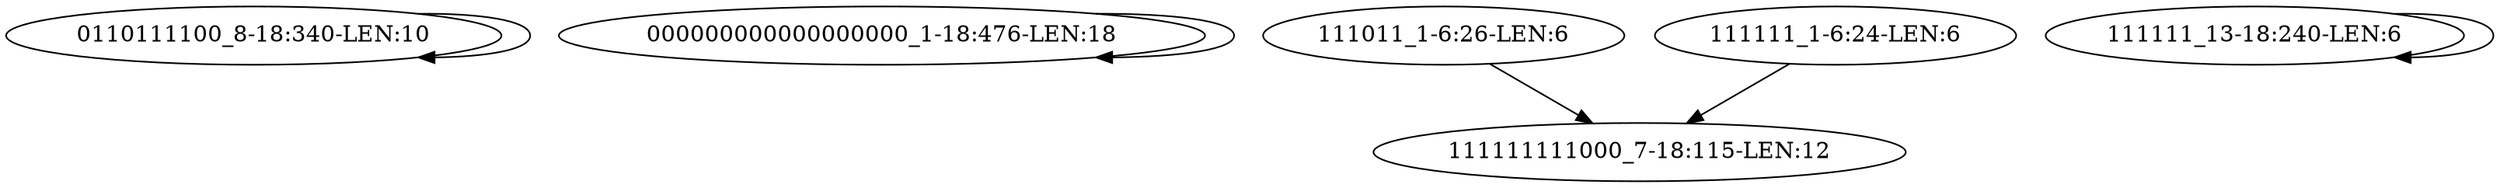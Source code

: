 digraph G {
    "0110111100_8-18:340-LEN:10" -> "0110111100_8-18:340-LEN:10";
    "000000000000000000_1-18:476-LEN:18" -> "000000000000000000_1-18:476-LEN:18";
    "111011_1-6:26-LEN:6" -> "111111111000_7-18:115-LEN:12";
    "111111_13-18:240-LEN:6" -> "111111_13-18:240-LEN:6";
    "111111_1-6:24-LEN:6" -> "111111111000_7-18:115-LEN:12";
}
